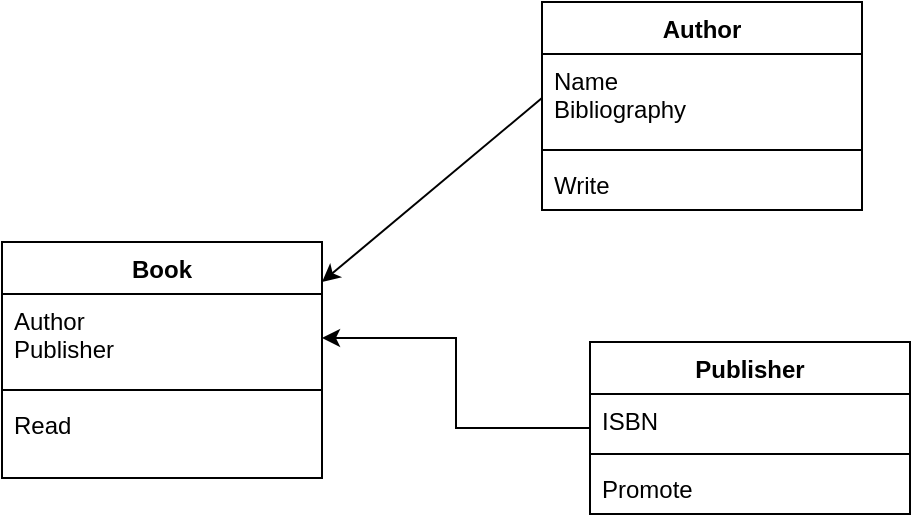 <mxfile version="13.6.6" type="github"><diagram id="IV8l5nqFuh_H2okt_FWa" name="Page-1"><mxGraphModel dx="946" dy="511" grid="1" gridSize="10" guides="1" tooltips="1" connect="1" arrows="1" fold="1" page="1" pageScale="1" pageWidth="827" pageHeight="1169" math="0" shadow="0"><root><mxCell id="0"/><mxCell id="1" parent="0"/><mxCell id="0gPviOmKI-AFrxEt3Y6I-1" value="Book" style="swimlane;fontStyle=1;align=center;verticalAlign=top;childLayout=stackLayout;horizontal=1;startSize=26;horizontalStack=0;resizeParent=1;resizeParentMax=0;resizeLast=0;collapsible=1;marginBottom=0;" parent="1" vertex="1"><mxGeometry x="40" y="200" width="160" height="118" as="geometry"/></mxCell><mxCell id="0gPviOmKI-AFrxEt3Y6I-2" value="Author&#10;Publisher&#10;&#10;" style="text;strokeColor=none;fillColor=none;align=left;verticalAlign=top;spacingLeft=4;spacingRight=4;overflow=hidden;rotatable=0;points=[[0,0.5],[1,0.5]];portConstraint=eastwest;" parent="0gPviOmKI-AFrxEt3Y6I-1" vertex="1"><mxGeometry y="26" width="160" height="44" as="geometry"/></mxCell><mxCell id="0gPviOmKI-AFrxEt3Y6I-3" value="" style="line;strokeWidth=1;fillColor=none;align=left;verticalAlign=middle;spacingTop=-1;spacingLeft=3;spacingRight=3;rotatable=0;labelPosition=right;points=[];portConstraint=eastwest;" parent="0gPviOmKI-AFrxEt3Y6I-1" vertex="1"><mxGeometry y="70" width="160" height="8" as="geometry"/></mxCell><mxCell id="0gPviOmKI-AFrxEt3Y6I-4" value="Read" style="text;strokeColor=none;fillColor=none;align=left;verticalAlign=top;spacingLeft=4;spacingRight=4;overflow=hidden;rotatable=0;points=[[0,0.5],[1,0.5]];portConstraint=eastwest;" parent="0gPviOmKI-AFrxEt3Y6I-1" vertex="1"><mxGeometry y="78" width="160" height="40" as="geometry"/></mxCell><mxCell id="0gPviOmKI-AFrxEt3Y6I-9" style="edgeStyle=orthogonalEdgeStyle;rounded=0;orthogonalLoop=1;jettySize=auto;html=1;entryX=1;entryY=0.5;entryDx=0;entryDy=0;" parent="1" source="0gPviOmKI-AFrxEt3Y6I-5" target="0gPviOmKI-AFrxEt3Y6I-2" edge="1"><mxGeometry relative="1" as="geometry"/></mxCell><mxCell id="0gPviOmKI-AFrxEt3Y6I-5" value="Publisher" style="swimlane;fontStyle=1;align=center;verticalAlign=top;childLayout=stackLayout;horizontal=1;startSize=26;horizontalStack=0;resizeParent=1;resizeParentMax=0;resizeLast=0;collapsible=1;marginBottom=0;" parent="1" vertex="1"><mxGeometry x="334" y="250" width="160" height="86" as="geometry"/></mxCell><mxCell id="0gPviOmKI-AFrxEt3Y6I-6" value="ISBN" style="text;strokeColor=none;fillColor=none;align=left;verticalAlign=top;spacingLeft=4;spacingRight=4;overflow=hidden;rotatable=0;points=[[0,0.5],[1,0.5]];portConstraint=eastwest;" parent="0gPviOmKI-AFrxEt3Y6I-5" vertex="1"><mxGeometry y="26" width="160" height="26" as="geometry"/></mxCell><mxCell id="0gPviOmKI-AFrxEt3Y6I-7" value="" style="line;strokeWidth=1;fillColor=none;align=left;verticalAlign=middle;spacingTop=-1;spacingLeft=3;spacingRight=3;rotatable=0;labelPosition=right;points=[];portConstraint=eastwest;" parent="0gPviOmKI-AFrxEt3Y6I-5" vertex="1"><mxGeometry y="52" width="160" height="8" as="geometry"/></mxCell><mxCell id="0gPviOmKI-AFrxEt3Y6I-8" value="Promote" style="text;strokeColor=none;fillColor=none;align=left;verticalAlign=top;spacingLeft=4;spacingRight=4;overflow=hidden;rotatable=0;points=[[0,0.5],[1,0.5]];portConstraint=eastwest;" parent="0gPviOmKI-AFrxEt3Y6I-5" vertex="1"><mxGeometry y="60" width="160" height="26" as="geometry"/></mxCell><mxCell id="v01dR8Oklo67SolJOA2E-1" value="Author" style="swimlane;fontStyle=1;align=center;verticalAlign=top;childLayout=stackLayout;horizontal=1;startSize=26;horizontalStack=0;resizeParent=1;resizeParentMax=0;resizeLast=0;collapsible=1;marginBottom=0;" vertex="1" parent="1"><mxGeometry x="310" y="80" width="160" height="104" as="geometry"/></mxCell><mxCell id="v01dR8Oklo67SolJOA2E-2" value="Name&#10;Bibliography" style="text;strokeColor=none;fillColor=none;align=left;verticalAlign=top;spacingLeft=4;spacingRight=4;overflow=hidden;rotatable=0;points=[[0,0.5],[1,0.5]];portConstraint=eastwest;" vertex="1" parent="v01dR8Oklo67SolJOA2E-1"><mxGeometry y="26" width="160" height="44" as="geometry"/></mxCell><mxCell id="v01dR8Oklo67SolJOA2E-3" value="" style="line;strokeWidth=1;fillColor=none;align=left;verticalAlign=middle;spacingTop=-1;spacingLeft=3;spacingRight=3;rotatable=0;labelPosition=right;points=[];portConstraint=eastwest;" vertex="1" parent="v01dR8Oklo67SolJOA2E-1"><mxGeometry y="70" width="160" height="8" as="geometry"/></mxCell><mxCell id="v01dR8Oklo67SolJOA2E-4" value="Write" style="text;strokeColor=none;fillColor=none;align=left;verticalAlign=top;spacingLeft=4;spacingRight=4;overflow=hidden;rotatable=0;points=[[0,0.5],[1,0.5]];portConstraint=eastwest;" vertex="1" parent="v01dR8Oklo67SolJOA2E-1"><mxGeometry y="78" width="160" height="26" as="geometry"/></mxCell><mxCell id="v01dR8Oklo67SolJOA2E-5" value="" style="endArrow=classic;html=1;exitX=0;exitY=0.5;exitDx=0;exitDy=0;" edge="1" parent="1" source="v01dR8Oklo67SolJOA2E-2"><mxGeometry width="50" height="50" relative="1" as="geometry"><mxPoint x="290" y="110" as="sourcePoint"/><mxPoint x="200" y="220" as="targetPoint"/></mxGeometry></mxCell></root></mxGraphModel></diagram></mxfile>